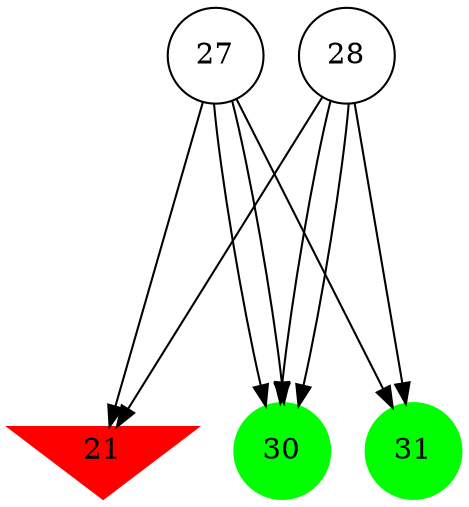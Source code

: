 digraph brain {
	ranksep=2.0;
	21 [shape=invtriangle,style=filled,color=red];
	27 [shape=circle,color=black];
	28 [shape=circle,color=black];
	30 [shape=circle,style=filled,color=green];
	31 [shape=circle,style=filled,color=green];
	28	->	30;
	28	->	31;
	28	->	21;
	28	->	30;
	27	->	30;
	27	->	31;
	27	->	21;
	27	->	30;
	{ rank=same; 21; }
	{ rank=same; 27; 28; }
	{ rank=same; 30; 31; }
}
